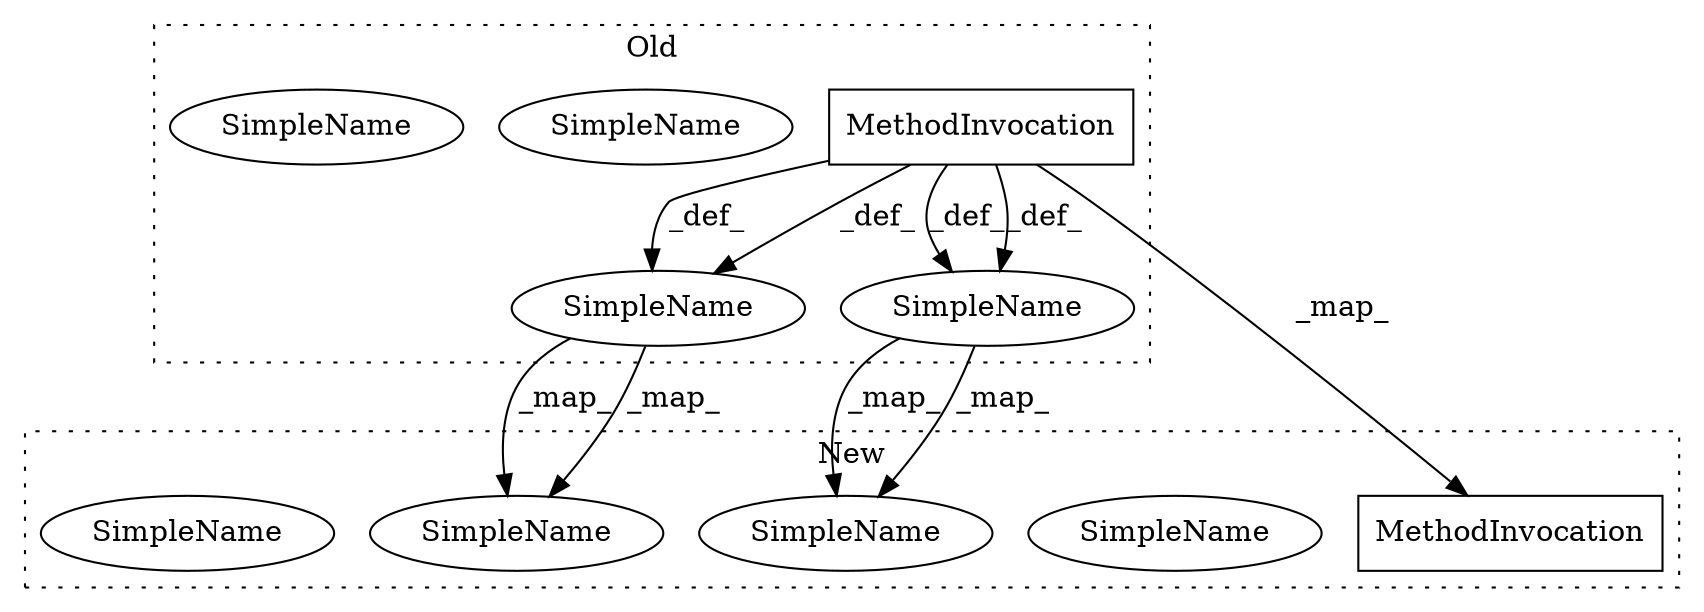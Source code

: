 digraph G {
subgraph cluster0 {
2 [label="MethodInvocation" a="32" s="577,586" l="5,1" shape="box"];
4 [label="SimpleName" a="42" s="922" l="6" shape="ellipse"];
5 [label="SimpleName" a="42" s="734" l="1" shape="ellipse"];
7 [label="SimpleName" a="42" s="922" l="6" shape="ellipse"];
9 [label="SimpleName" a="42" s="734" l="1" shape="ellipse"];
label = "Old";
style="dotted";
}
subgraph cluster1 {
1 [label="MethodInvocation" a="32" s="574,583" l="5,1" shape="box"];
3 [label="SimpleName" a="42" s="929" l="6" shape="ellipse"];
6 [label="SimpleName" a="42" s="929" l="6" shape="ellipse"];
8 [label="SimpleName" a="42" s="741" l="1" shape="ellipse"];
10 [label="SimpleName" a="42" s="741" l="1" shape="ellipse"];
label = "New";
style="dotted";
}
2 -> 1 [label="_map_"];
2 -> 9 [label="_def_"];
2 -> 7 [label="_def_"];
2 -> 7 [label="_def_"];
2 -> 9 [label="_def_"];
7 -> 6 [label="_map_"];
7 -> 6 [label="_map_"];
9 -> 8 [label="_map_"];
9 -> 8 [label="_map_"];
}